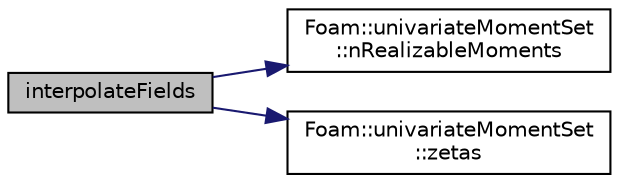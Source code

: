 digraph "interpolateFields"
{
  bgcolor="transparent";
  edge [fontname="Helvetica",fontsize="10",labelfontname="Helvetica",labelfontsize="10"];
  node [fontname="Helvetica",fontsize="10",shape=record];
  rankdir="LR";
  Node1 [label="interpolateFields",height=0.2,width=0.4,color="black", fillcolor="grey75", style="filled", fontcolor="black"];
  Node1 -> Node2 [color="midnightblue",fontsize="10",style="solid",fontname="Helvetica"];
  Node2 [label="Foam::univariateMomentSet\l::nRealizableMoments",height=0.2,width=0.4,color="black",URL="$a00170.html#a2256488242f928209215b0a3221f6bb8",tooltip="Return the number of realizable moments. "];
  Node1 -> Node3 [color="midnightblue",fontsize="10",style="solid",fontname="Helvetica"];
  Node3 [label="Foam::univariateMomentSet\l::zetas",height=0.2,width=0.4,color="black",URL="$a00170.html#a0553d9237ac569e5d66c666ae9ec8e64",tooltip="Returns zeta_k values for the moment set. "];
}
